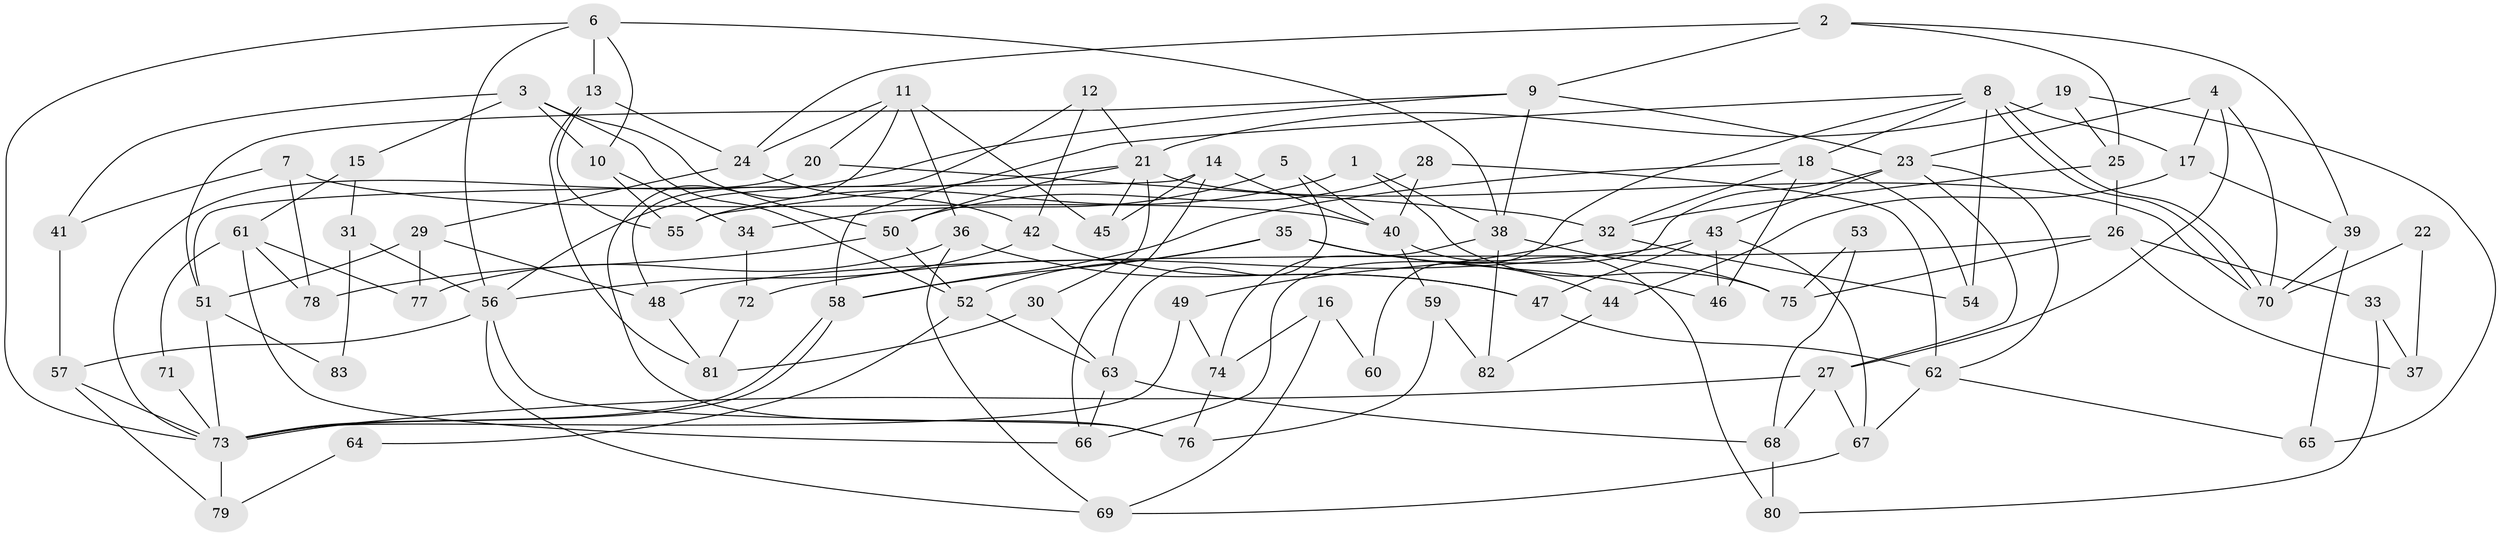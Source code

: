 // Generated by graph-tools (version 1.1) at 2025/26/03/09/25 03:26:17]
// undirected, 83 vertices, 166 edges
graph export_dot {
graph [start="1"]
  node [color=gray90,style=filled];
  1;
  2;
  3;
  4;
  5;
  6;
  7;
  8;
  9;
  10;
  11;
  12;
  13;
  14;
  15;
  16;
  17;
  18;
  19;
  20;
  21;
  22;
  23;
  24;
  25;
  26;
  27;
  28;
  29;
  30;
  31;
  32;
  33;
  34;
  35;
  36;
  37;
  38;
  39;
  40;
  41;
  42;
  43;
  44;
  45;
  46;
  47;
  48;
  49;
  50;
  51;
  52;
  53;
  54;
  55;
  56;
  57;
  58;
  59;
  60;
  61;
  62;
  63;
  64;
  65;
  66;
  67;
  68;
  69;
  70;
  71;
  72;
  73;
  74;
  75;
  76;
  77;
  78;
  79;
  80;
  81;
  82;
  83;
  1 -- 75;
  1 -- 55;
  1 -- 38;
  2 -- 9;
  2 -- 39;
  2 -- 24;
  2 -- 25;
  3 -- 50;
  3 -- 52;
  3 -- 10;
  3 -- 15;
  3 -- 41;
  4 -- 23;
  4 -- 70;
  4 -- 17;
  4 -- 27;
  5 -- 63;
  5 -- 34;
  5 -- 40;
  6 -- 13;
  6 -- 73;
  6 -- 10;
  6 -- 38;
  6 -- 56;
  7 -- 41;
  7 -- 40;
  7 -- 78;
  8 -- 70;
  8 -- 70;
  8 -- 18;
  8 -- 17;
  8 -- 54;
  8 -- 58;
  8 -- 60;
  9 -- 23;
  9 -- 38;
  9 -- 51;
  9 -- 56;
  10 -- 34;
  10 -- 55;
  11 -- 24;
  11 -- 76;
  11 -- 20;
  11 -- 36;
  11 -- 45;
  12 -- 21;
  12 -- 42;
  12 -- 48;
  13 -- 55;
  13 -- 24;
  13 -- 81;
  14 -- 40;
  14 -- 51;
  14 -- 45;
  14 -- 66;
  15 -- 61;
  15 -- 31;
  16 -- 74;
  16 -- 69;
  16 -- 60;
  17 -- 39;
  17 -- 44;
  18 -- 58;
  18 -- 32;
  18 -- 46;
  18 -- 54;
  19 -- 21;
  19 -- 25;
  19 -- 65;
  20 -- 73;
  20 -- 32;
  21 -- 50;
  21 -- 45;
  21 -- 30;
  21 -- 55;
  21 -- 70;
  22 -- 37;
  22 -- 70;
  23 -- 62;
  23 -- 27;
  23 -- 43;
  23 -- 66;
  24 -- 29;
  24 -- 42;
  25 -- 32;
  25 -- 26;
  26 -- 48;
  26 -- 33;
  26 -- 37;
  26 -- 75;
  27 -- 67;
  27 -- 68;
  27 -- 73;
  28 -- 62;
  28 -- 40;
  28 -- 50;
  29 -- 48;
  29 -- 51;
  29 -- 77;
  30 -- 63;
  30 -- 81;
  31 -- 56;
  31 -- 83;
  32 -- 54;
  32 -- 49;
  33 -- 80;
  33 -- 37;
  34 -- 72;
  35 -- 46;
  35 -- 58;
  35 -- 44;
  35 -- 52;
  36 -- 69;
  36 -- 47;
  36 -- 77;
  38 -- 74;
  38 -- 75;
  38 -- 82;
  39 -- 70;
  39 -- 65;
  40 -- 59;
  40 -- 80;
  41 -- 57;
  42 -- 56;
  42 -- 47;
  43 -- 47;
  43 -- 46;
  43 -- 67;
  43 -- 72;
  44 -- 82;
  47 -- 62;
  48 -- 81;
  49 -- 73;
  49 -- 74;
  50 -- 78;
  50 -- 52;
  51 -- 73;
  51 -- 83;
  52 -- 63;
  52 -- 64;
  53 -- 75;
  53 -- 68;
  56 -- 57;
  56 -- 69;
  56 -- 76;
  57 -- 73;
  57 -- 79;
  58 -- 73;
  58 -- 73;
  59 -- 82;
  59 -- 76;
  61 -- 77;
  61 -- 66;
  61 -- 71;
  61 -- 78;
  62 -- 65;
  62 -- 67;
  63 -- 66;
  63 -- 68;
  64 -- 79;
  67 -- 69;
  68 -- 80;
  71 -- 73;
  72 -- 81;
  73 -- 79;
  74 -- 76;
}
